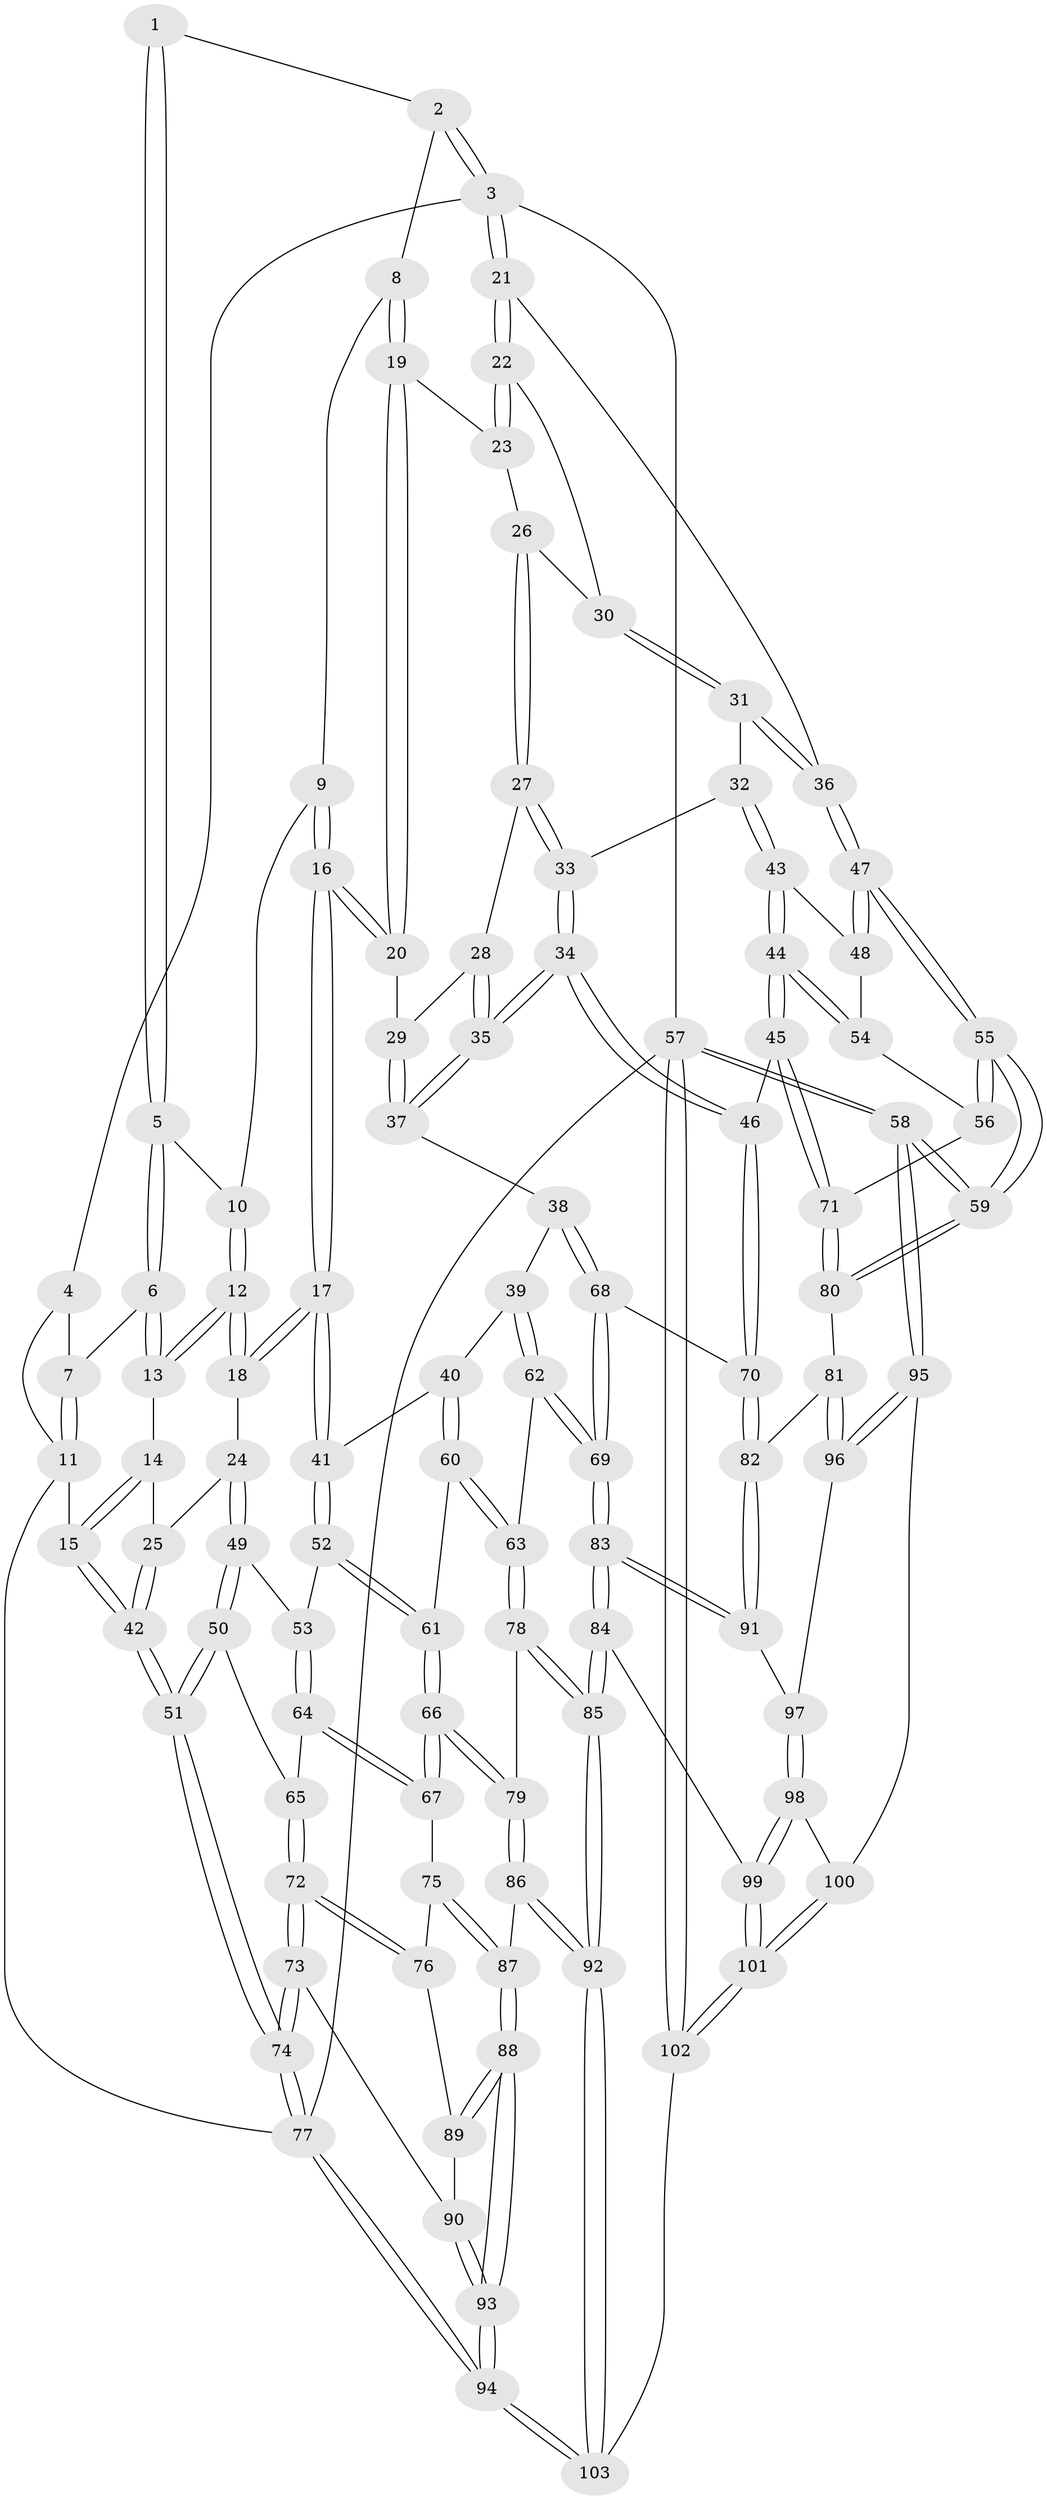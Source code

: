 // Generated by graph-tools (version 1.1) at 2025/38/03/09/25 02:38:48]
// undirected, 103 vertices, 254 edges
graph export_dot {
graph [start="1"]
  node [color=gray90,style=filled];
  1 [pos="+0.3230497016292901+0"];
  2 [pos="+0.7303005435766404+0"];
  3 [pos="+1+0"];
  4 [pos="+0.18723258567422368+0"];
  5 [pos="+0.30949885034300256+0.01821497861077107"];
  6 [pos="+0.10063319759052594+0.13534974761548638"];
  7 [pos="+0.07362237031946539+0.1137433678805352"];
  8 [pos="+0.6731563623263916+0.0738269344756617"];
  9 [pos="+0.5022149546692678+0.15328700077790827"];
  10 [pos="+0.3323624312200235+0.07532672420068702"];
  11 [pos="+0+0"];
  12 [pos="+0.2931290820122909+0.2665688856035377"];
  13 [pos="+0.10734649029929472+0.18578690045628352"];
  14 [pos="+0.09058585144271811+0.2161124972458333"];
  15 [pos="+0+0.4126888724886221"];
  16 [pos="+0.4637851785883362+0.3671963558089633"];
  17 [pos="+0.4514526137853067+0.381795247010062"];
  18 [pos="+0.3139059333120955+0.3431316927273154"];
  19 [pos="+0.7074903695184765+0.17601507634264335"];
  20 [pos="+0.6500058117802864+0.29077899119197403"];
  21 [pos="+1+0.09300535202692638"];
  22 [pos="+1+0.1686849871727287"];
  23 [pos="+0.7675125795234683+0.21086161000856835"];
  24 [pos="+0.2776059942127695+0.36876964276566593"];
  25 [pos="+0.1469782128886781+0.3508041513222125"];
  26 [pos="+0.8220569802467829+0.3208828902941842"];
  27 [pos="+0.7815186606205358+0.3588035548297478"];
  28 [pos="+0.7757196897778988+0.36066802163016265"];
  29 [pos="+0.6872988176377959+0.3533312742102056"];
  30 [pos="+0.843728297922487+0.32940205863406924"];
  31 [pos="+0.8919942492837913+0.40871370475368457"];
  32 [pos="+0.8856507457677701+0.43558580046251166"];
  33 [pos="+0.8104216025176472+0.45535286117044915"];
  34 [pos="+0.7004461562250484+0.5370219940423534"];
  35 [pos="+0.6956046634748801+0.5344372799876838"];
  36 [pos="+1+0.20579523242893358"];
  37 [pos="+0.6810428122292059+0.5289067274258024"];
  38 [pos="+0.6042814619292798+0.5298065768407636"];
  39 [pos="+0.5094166220854964+0.48335268749382193"];
  40 [pos="+0.49684940746982365+0.47221619988277697"];
  41 [pos="+0.4713239613103704+0.4311974783688639"];
  42 [pos="+0+0.4852714331578913"];
  43 [pos="+0.9117406181055774+0.4800669345489991"];
  44 [pos="+0.7920280573653576+0.6002852864901133"];
  45 [pos="+0.78582815179198+0.60527498907725"];
  46 [pos="+0.7451853414644403+0.5934258670479499"];
  47 [pos="+1+0.47430995418182303"];
  48 [pos="+0.9535345872934992+0.5078412572208234"];
  49 [pos="+0.2219243416267036+0.49271378391445936"];
  50 [pos="+0+0.512960963643876"];
  51 [pos="+0+0.4899022598409645"];
  52 [pos="+0.28550996901475295+0.583833176919365"];
  53 [pos="+0.2433663385572123+0.5582008436679347"];
  54 [pos="+0.9436468871726762+0.5386676980468276"];
  55 [pos="+1+0.8307975238935613"];
  56 [pos="+0.9351329434014705+0.6289911972553313"];
  57 [pos="+1+1"];
  58 [pos="+1+0.9663774348865748"];
  59 [pos="+1+0.8508402554716982"];
  60 [pos="+0.37099028168355086+0.6170790681843124"];
  61 [pos="+0.3229755661126719+0.6313980563038928"];
  62 [pos="+0.45949289995448506+0.6704021336653911"];
  63 [pos="+0.4582378107487979+0.6709183796766836"];
  64 [pos="+0.17559735016832756+0.6340324726298764"];
  65 [pos="+0.16945197784367258+0.63637147562509"];
  66 [pos="+0.3136701038249142+0.711131246273792"];
  67 [pos="+0.25026749789724345+0.7052558998714357"];
  68 [pos="+0.5602867997021136+0.703661329985173"];
  69 [pos="+0.5585161551299881+0.7064791645476678"];
  70 [pos="+0.711390749189543+0.6854872359213565"];
  71 [pos="+0.8297784856877868+0.6392861982559787"];
  72 [pos="+0.12790572125701388+0.7112556965363233"];
  73 [pos="+0.09770046214454094+0.733333431650224"];
  74 [pos="+0+0.5908771623821298"];
  75 [pos="+0.20709897040614372+0.7315223030814697"];
  76 [pos="+0.20609408468534435+0.7317854778932527"];
  77 [pos="+0+1"];
  78 [pos="+0.41679618058778634+0.7290618586283226"];
  79 [pos="+0.31548163227363224+0.7147283426005154"];
  80 [pos="+0.8527317120062716+0.7440166641439477"];
  81 [pos="+0.8306596963395332+0.7669372556420662"];
  82 [pos="+0.7100056817546924+0.7593654987906662"];
  83 [pos="+0.5665128469816001+0.8511960614983374"];
  84 [pos="+0.5663215156468415+0.8515234955646652"];
  85 [pos="+0.499706135744401+0.8858895461790334"];
  86 [pos="+0.2907513842559058+0.867743612205042"];
  87 [pos="+0.28700172490482456+0.8685721906449182"];
  88 [pos="+0.19053196903207878+0.8978434256891556"];
  89 [pos="+0.19803525977526704+0.7640174458538381"];
  90 [pos="+0.09836654862664064+0.7366255209544086"];
  91 [pos="+0.6919827876725435+0.7875059597942139"];
  92 [pos="+0.45005310838272583+0.9394219057938462"];
  93 [pos="+0.12931307454916474+0.9252454231008946"];
  94 [pos="+0+1"];
  95 [pos="+0.8290494415001387+0.8582611163309636"];
  96 [pos="+0.8220068318284097+0.8494692838946519"];
  97 [pos="+0.7614371418576186+0.8509258609052978"];
  98 [pos="+0.7413509760608131+0.8946113762297732"];
  99 [pos="+0.6777383835317764+0.941201197518917"];
  100 [pos="+0.8078289774640462+0.935313215649039"];
  101 [pos="+0.837387768300784+1"];
  102 [pos="+0.8522749231121771+1"];
  103 [pos="+0.4499797247622301+1"];
  1 -- 2;
  1 -- 5;
  1 -- 5;
  2 -- 3;
  2 -- 3;
  2 -- 8;
  3 -- 4;
  3 -- 21;
  3 -- 21;
  3 -- 57;
  4 -- 7;
  4 -- 11;
  5 -- 6;
  5 -- 6;
  5 -- 10;
  6 -- 7;
  6 -- 13;
  6 -- 13;
  7 -- 11;
  7 -- 11;
  8 -- 9;
  8 -- 19;
  8 -- 19;
  9 -- 10;
  9 -- 16;
  9 -- 16;
  10 -- 12;
  10 -- 12;
  11 -- 15;
  11 -- 77;
  12 -- 13;
  12 -- 13;
  12 -- 18;
  12 -- 18;
  13 -- 14;
  14 -- 15;
  14 -- 15;
  14 -- 25;
  15 -- 42;
  15 -- 42;
  16 -- 17;
  16 -- 17;
  16 -- 20;
  16 -- 20;
  17 -- 18;
  17 -- 18;
  17 -- 41;
  17 -- 41;
  18 -- 24;
  19 -- 20;
  19 -- 20;
  19 -- 23;
  20 -- 29;
  21 -- 22;
  21 -- 22;
  21 -- 36;
  22 -- 23;
  22 -- 23;
  22 -- 30;
  23 -- 26;
  24 -- 25;
  24 -- 49;
  24 -- 49;
  25 -- 42;
  25 -- 42;
  26 -- 27;
  26 -- 27;
  26 -- 30;
  27 -- 28;
  27 -- 33;
  27 -- 33;
  28 -- 29;
  28 -- 35;
  28 -- 35;
  29 -- 37;
  29 -- 37;
  30 -- 31;
  30 -- 31;
  31 -- 32;
  31 -- 36;
  31 -- 36;
  32 -- 33;
  32 -- 43;
  32 -- 43;
  33 -- 34;
  33 -- 34;
  34 -- 35;
  34 -- 35;
  34 -- 46;
  34 -- 46;
  35 -- 37;
  35 -- 37;
  36 -- 47;
  36 -- 47;
  37 -- 38;
  38 -- 39;
  38 -- 68;
  38 -- 68;
  39 -- 40;
  39 -- 62;
  39 -- 62;
  40 -- 41;
  40 -- 60;
  40 -- 60;
  41 -- 52;
  41 -- 52;
  42 -- 51;
  42 -- 51;
  43 -- 44;
  43 -- 44;
  43 -- 48;
  44 -- 45;
  44 -- 45;
  44 -- 54;
  44 -- 54;
  45 -- 46;
  45 -- 71;
  45 -- 71;
  46 -- 70;
  46 -- 70;
  47 -- 48;
  47 -- 48;
  47 -- 55;
  47 -- 55;
  48 -- 54;
  49 -- 50;
  49 -- 50;
  49 -- 53;
  50 -- 51;
  50 -- 51;
  50 -- 65;
  51 -- 74;
  51 -- 74;
  52 -- 53;
  52 -- 61;
  52 -- 61;
  53 -- 64;
  53 -- 64;
  54 -- 56;
  55 -- 56;
  55 -- 56;
  55 -- 59;
  55 -- 59;
  56 -- 71;
  57 -- 58;
  57 -- 58;
  57 -- 102;
  57 -- 102;
  57 -- 77;
  58 -- 59;
  58 -- 59;
  58 -- 95;
  58 -- 95;
  59 -- 80;
  59 -- 80;
  60 -- 61;
  60 -- 63;
  60 -- 63;
  61 -- 66;
  61 -- 66;
  62 -- 63;
  62 -- 69;
  62 -- 69;
  63 -- 78;
  63 -- 78;
  64 -- 65;
  64 -- 67;
  64 -- 67;
  65 -- 72;
  65 -- 72;
  66 -- 67;
  66 -- 67;
  66 -- 79;
  66 -- 79;
  67 -- 75;
  68 -- 69;
  68 -- 69;
  68 -- 70;
  69 -- 83;
  69 -- 83;
  70 -- 82;
  70 -- 82;
  71 -- 80;
  71 -- 80;
  72 -- 73;
  72 -- 73;
  72 -- 76;
  72 -- 76;
  73 -- 74;
  73 -- 74;
  73 -- 90;
  74 -- 77;
  74 -- 77;
  75 -- 76;
  75 -- 87;
  75 -- 87;
  76 -- 89;
  77 -- 94;
  77 -- 94;
  78 -- 79;
  78 -- 85;
  78 -- 85;
  79 -- 86;
  79 -- 86;
  80 -- 81;
  81 -- 82;
  81 -- 96;
  81 -- 96;
  82 -- 91;
  82 -- 91;
  83 -- 84;
  83 -- 84;
  83 -- 91;
  83 -- 91;
  84 -- 85;
  84 -- 85;
  84 -- 99;
  85 -- 92;
  85 -- 92;
  86 -- 87;
  86 -- 92;
  86 -- 92;
  87 -- 88;
  87 -- 88;
  88 -- 89;
  88 -- 89;
  88 -- 93;
  88 -- 93;
  89 -- 90;
  90 -- 93;
  90 -- 93;
  91 -- 97;
  92 -- 103;
  92 -- 103;
  93 -- 94;
  93 -- 94;
  94 -- 103;
  94 -- 103;
  95 -- 96;
  95 -- 96;
  95 -- 100;
  96 -- 97;
  97 -- 98;
  97 -- 98;
  98 -- 99;
  98 -- 99;
  98 -- 100;
  99 -- 101;
  99 -- 101;
  100 -- 101;
  100 -- 101;
  101 -- 102;
  101 -- 102;
  102 -- 103;
}
